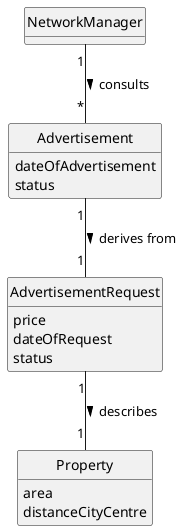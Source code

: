 @startuml
skinparam monochrome true
skinparam packageStyle rectangle
skinparam shadowing false
skinparam lineType polyline


skinparam classAttributeIconSize 0

hide circle
hide methods


class AdvertisementRequest {
price
dateOfRequest
status
}

class Advertisement {
dateOfAdvertisement
status
}

class Property {
area
distanceCityCentre
}


NetworkManager"1" --d "*"Advertisement : consults >
AdvertisementRequest"1" --u "1" Advertisement: derives from <
Property"1" --u "1"AdvertisementRequest: describes <

@enduml